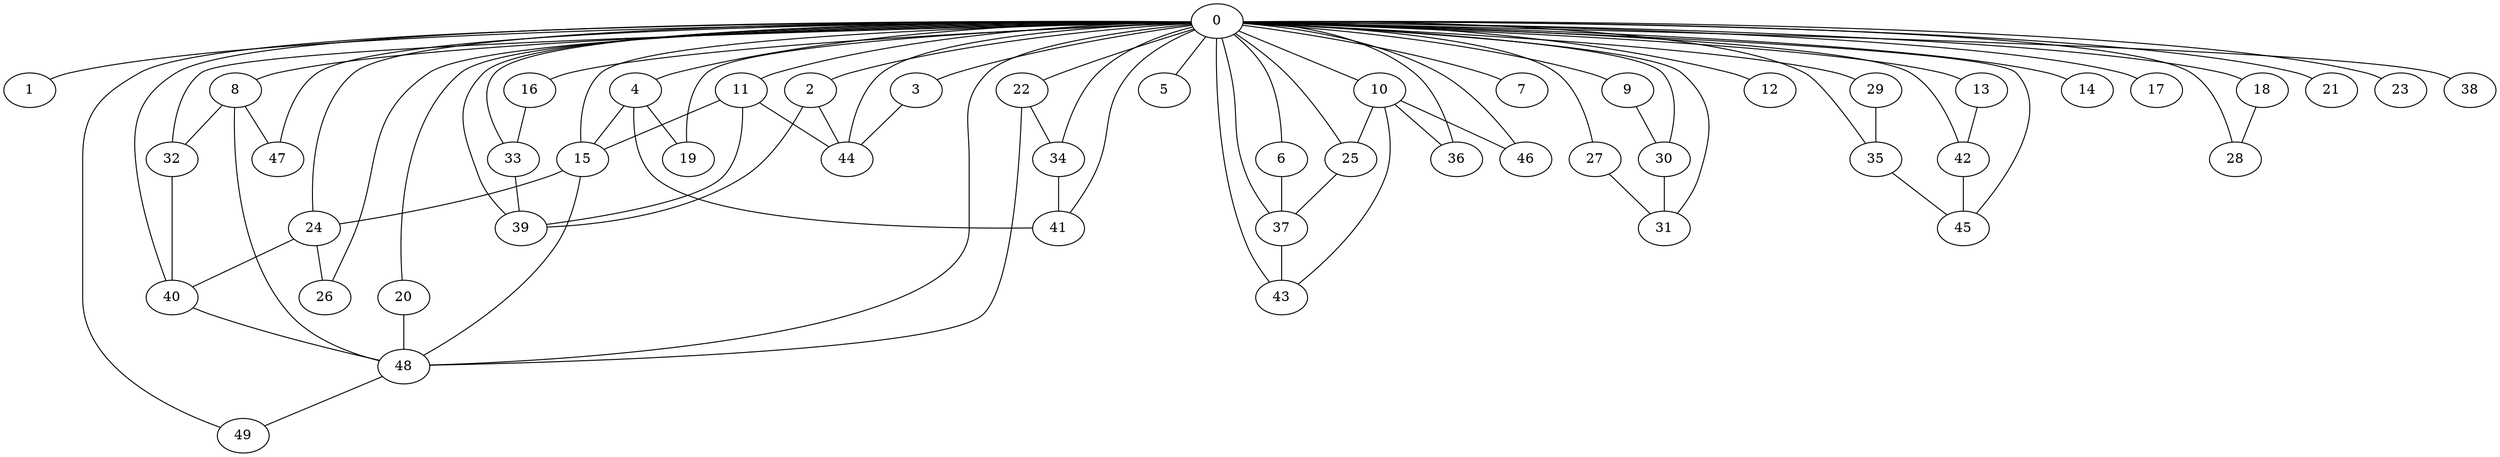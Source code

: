 
graph graphname {
    0 -- 1
0 -- 2
0 -- 3
0 -- 4
0 -- 5
0 -- 6
0 -- 7
0 -- 8
0 -- 9
0 -- 10
0 -- 11
0 -- 12
0 -- 13
0 -- 14
0 -- 15
0 -- 16
0 -- 17
0 -- 18
0 -- 19
0 -- 20
0 -- 21
0 -- 22
0 -- 23
0 -- 24
0 -- 25
0 -- 26
0 -- 27
0 -- 28
0 -- 29
0 -- 30
0 -- 31
0 -- 32
0 -- 33
0 -- 34
0 -- 35
0 -- 36
0 -- 37
0 -- 38
0 -- 39
0 -- 40
0 -- 41
0 -- 42
0 -- 43
0 -- 44
0 -- 45
0 -- 46
0 -- 47
0 -- 48
0 -- 49
2 -- 39
2 -- 44
3 -- 44
4 -- 41
4 -- 19
4 -- 15
6 -- 37
8 -- 32
8 -- 48
8 -- 47
9 -- 30
10 -- 46
10 -- 43
10 -- 36
10 -- 25
11 -- 39
11 -- 44
11 -- 15
13 -- 42
15 -- 48
15 -- 24
16 -- 33
18 -- 28
20 -- 48
22 -- 34
22 -- 48
24 -- 26
24 -- 40
25 -- 37
27 -- 31
29 -- 35
30 -- 31
32 -- 40
33 -- 39
34 -- 41
35 -- 45
37 -- 43
40 -- 48
42 -- 45
48 -- 49

}
